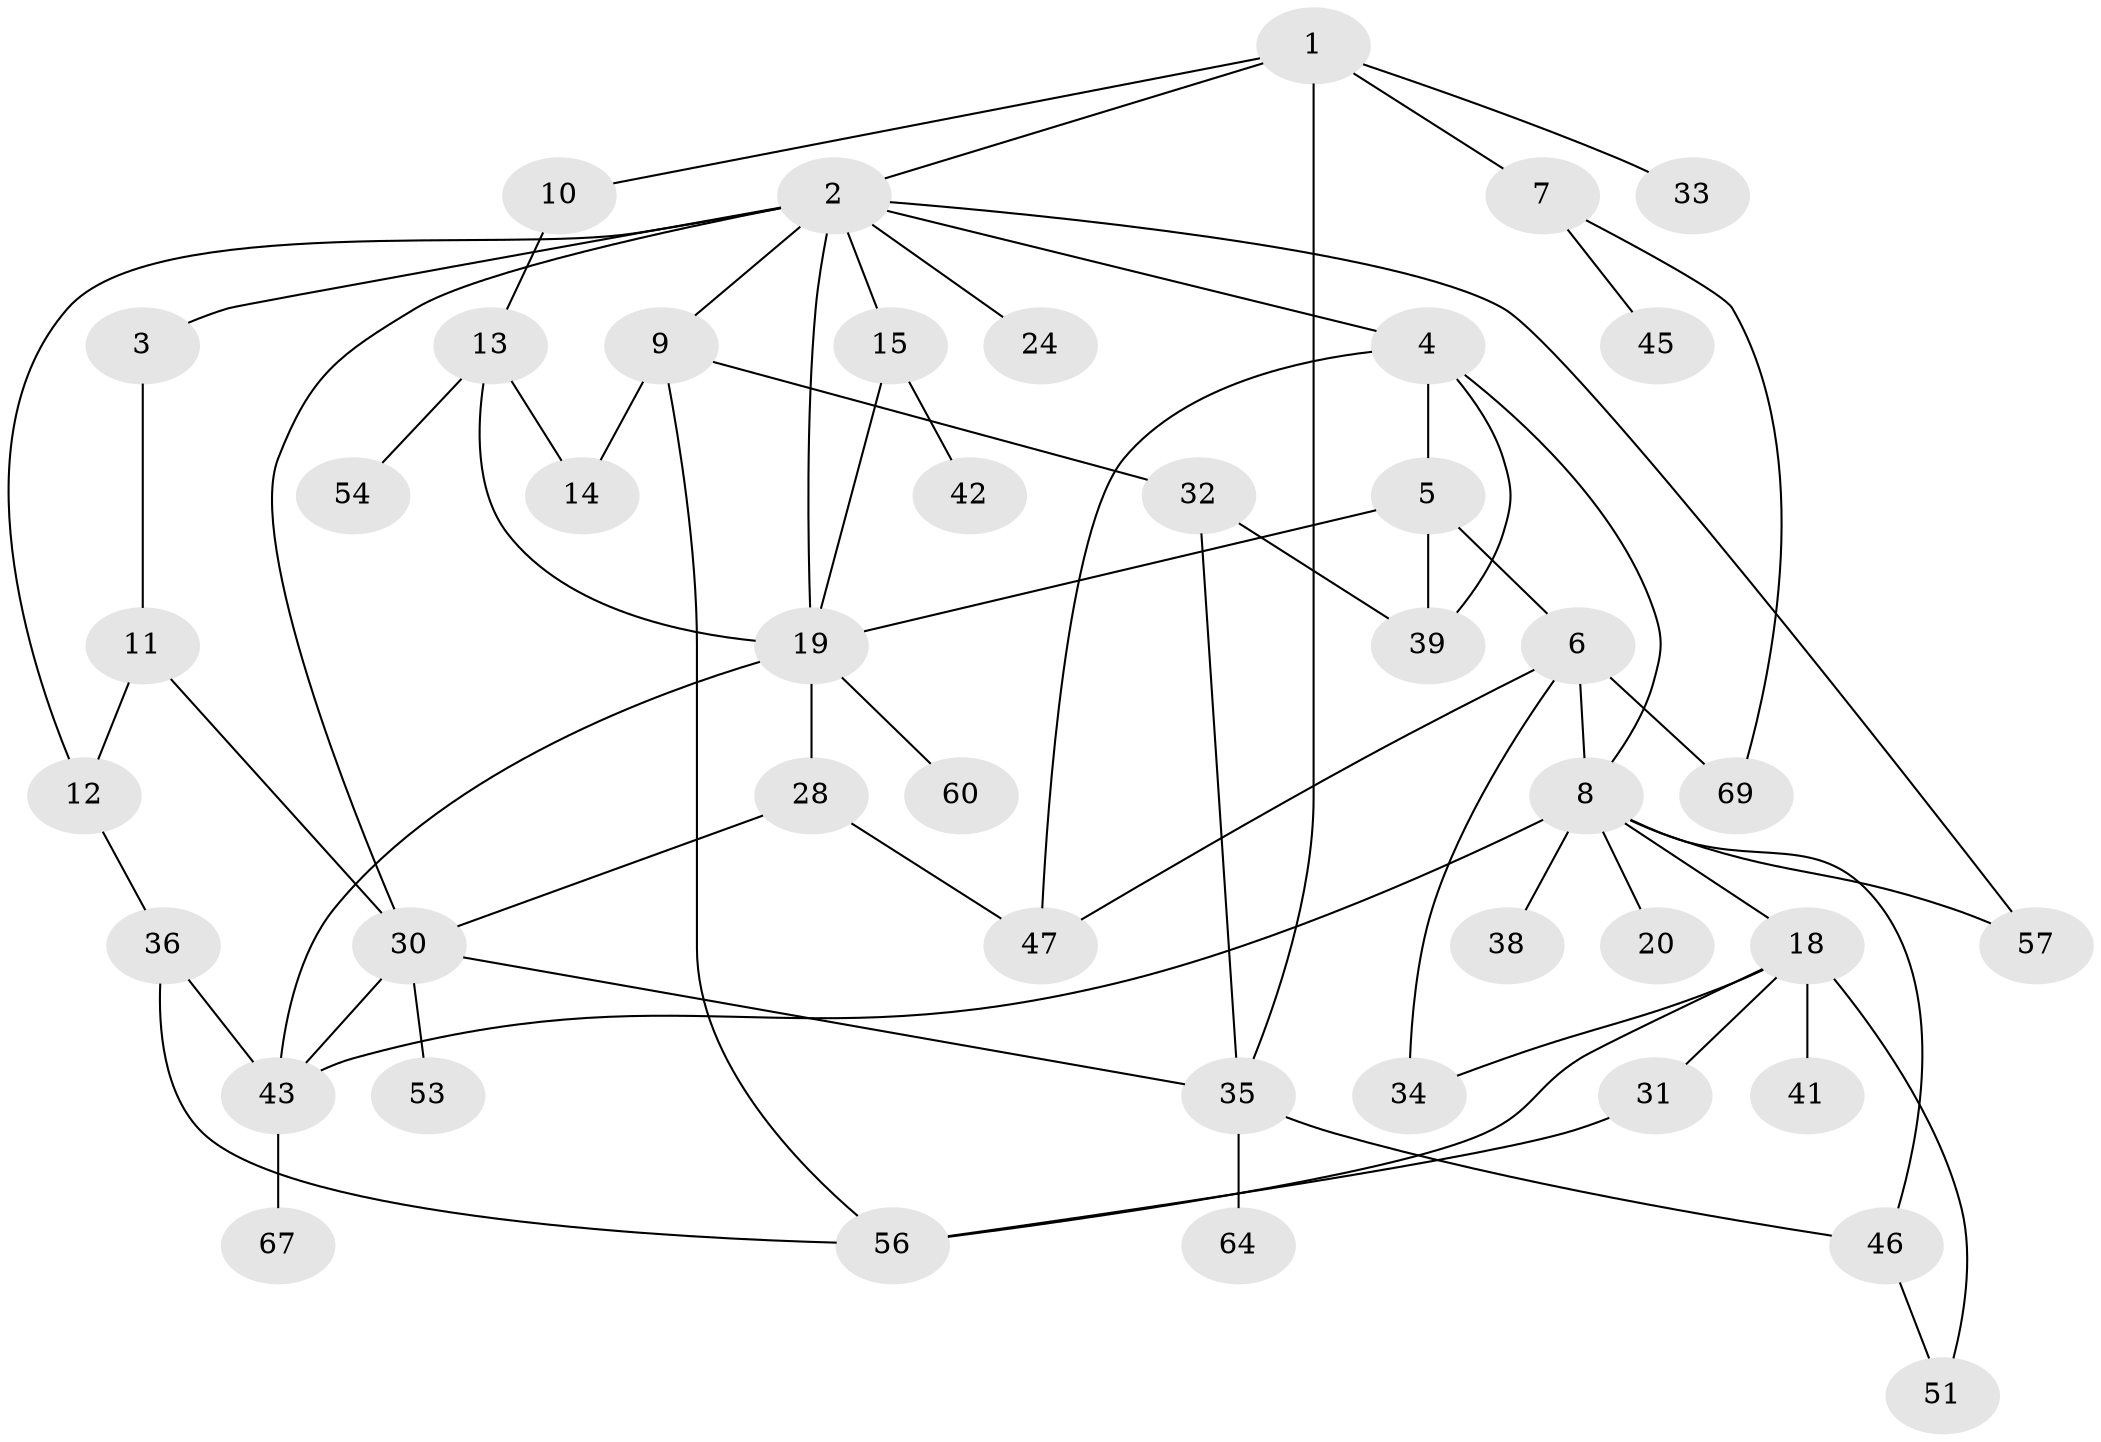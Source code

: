 // Generated by graph-tools (version 1.1) at 2025/51/02/27/25 19:51:36]
// undirected, 44 vertices, 68 edges
graph export_dot {
graph [start="1"]
  node [color=gray90,style=filled];
  1 [super="+22"];
  2 [super="+29"];
  3;
  4 [super="+16"];
  5 [super="+27"];
  6 [super="+63"];
  7 [super="+40"];
  8 [super="+21"];
  9 [super="+26"];
  10;
  11 [super="+23"];
  12 [super="+17"];
  13 [super="+49"];
  14 [super="+62"];
  15;
  18 [super="+25"];
  19 [super="+58"];
  20;
  24 [super="+44"];
  28 [super="+48"];
  30 [super="+52"];
  31 [super="+37"];
  32;
  33;
  34;
  35 [super="+59"];
  36;
  38;
  39 [super="+50"];
  41;
  42;
  43 [super="+66"];
  45;
  46 [super="+65"];
  47 [super="+55"];
  51;
  53;
  54 [super="+68"];
  56 [super="+61"];
  57;
  60;
  64;
  67 [super="+70"];
  69;
  1 -- 2;
  1 -- 7;
  1 -- 10;
  1 -- 35;
  1 -- 33;
  2 -- 3;
  2 -- 4;
  2 -- 9;
  2 -- 15;
  2 -- 24;
  2 -- 30;
  2 -- 57;
  2 -- 19;
  2 -- 12;
  3 -- 11;
  4 -- 5;
  4 -- 8;
  4 -- 47;
  4 -- 39;
  5 -- 6;
  5 -- 39;
  5 -- 19;
  6 -- 69;
  6 -- 47;
  6 -- 8;
  6 -- 34;
  7 -- 45;
  7 -- 69;
  8 -- 18;
  8 -- 20;
  8 -- 46;
  8 -- 57;
  8 -- 38;
  8 -- 43;
  9 -- 14;
  9 -- 56;
  9 -- 32;
  10 -- 13;
  11 -- 12;
  11 -- 30;
  12 -- 36;
  13 -- 54;
  13 -- 14;
  13 -- 19;
  15 -- 19;
  15 -- 42;
  18 -- 34;
  18 -- 41;
  18 -- 56;
  18 -- 51;
  18 -- 31;
  19 -- 28;
  19 -- 43;
  19 -- 60;
  28 -- 47;
  28 -- 30;
  30 -- 43;
  30 -- 35;
  30 -- 53;
  31 -- 56;
  32 -- 35;
  32 -- 39;
  35 -- 46;
  35 -- 64;
  36 -- 43;
  36 -- 56;
  43 -- 67;
  46 -- 51;
}

